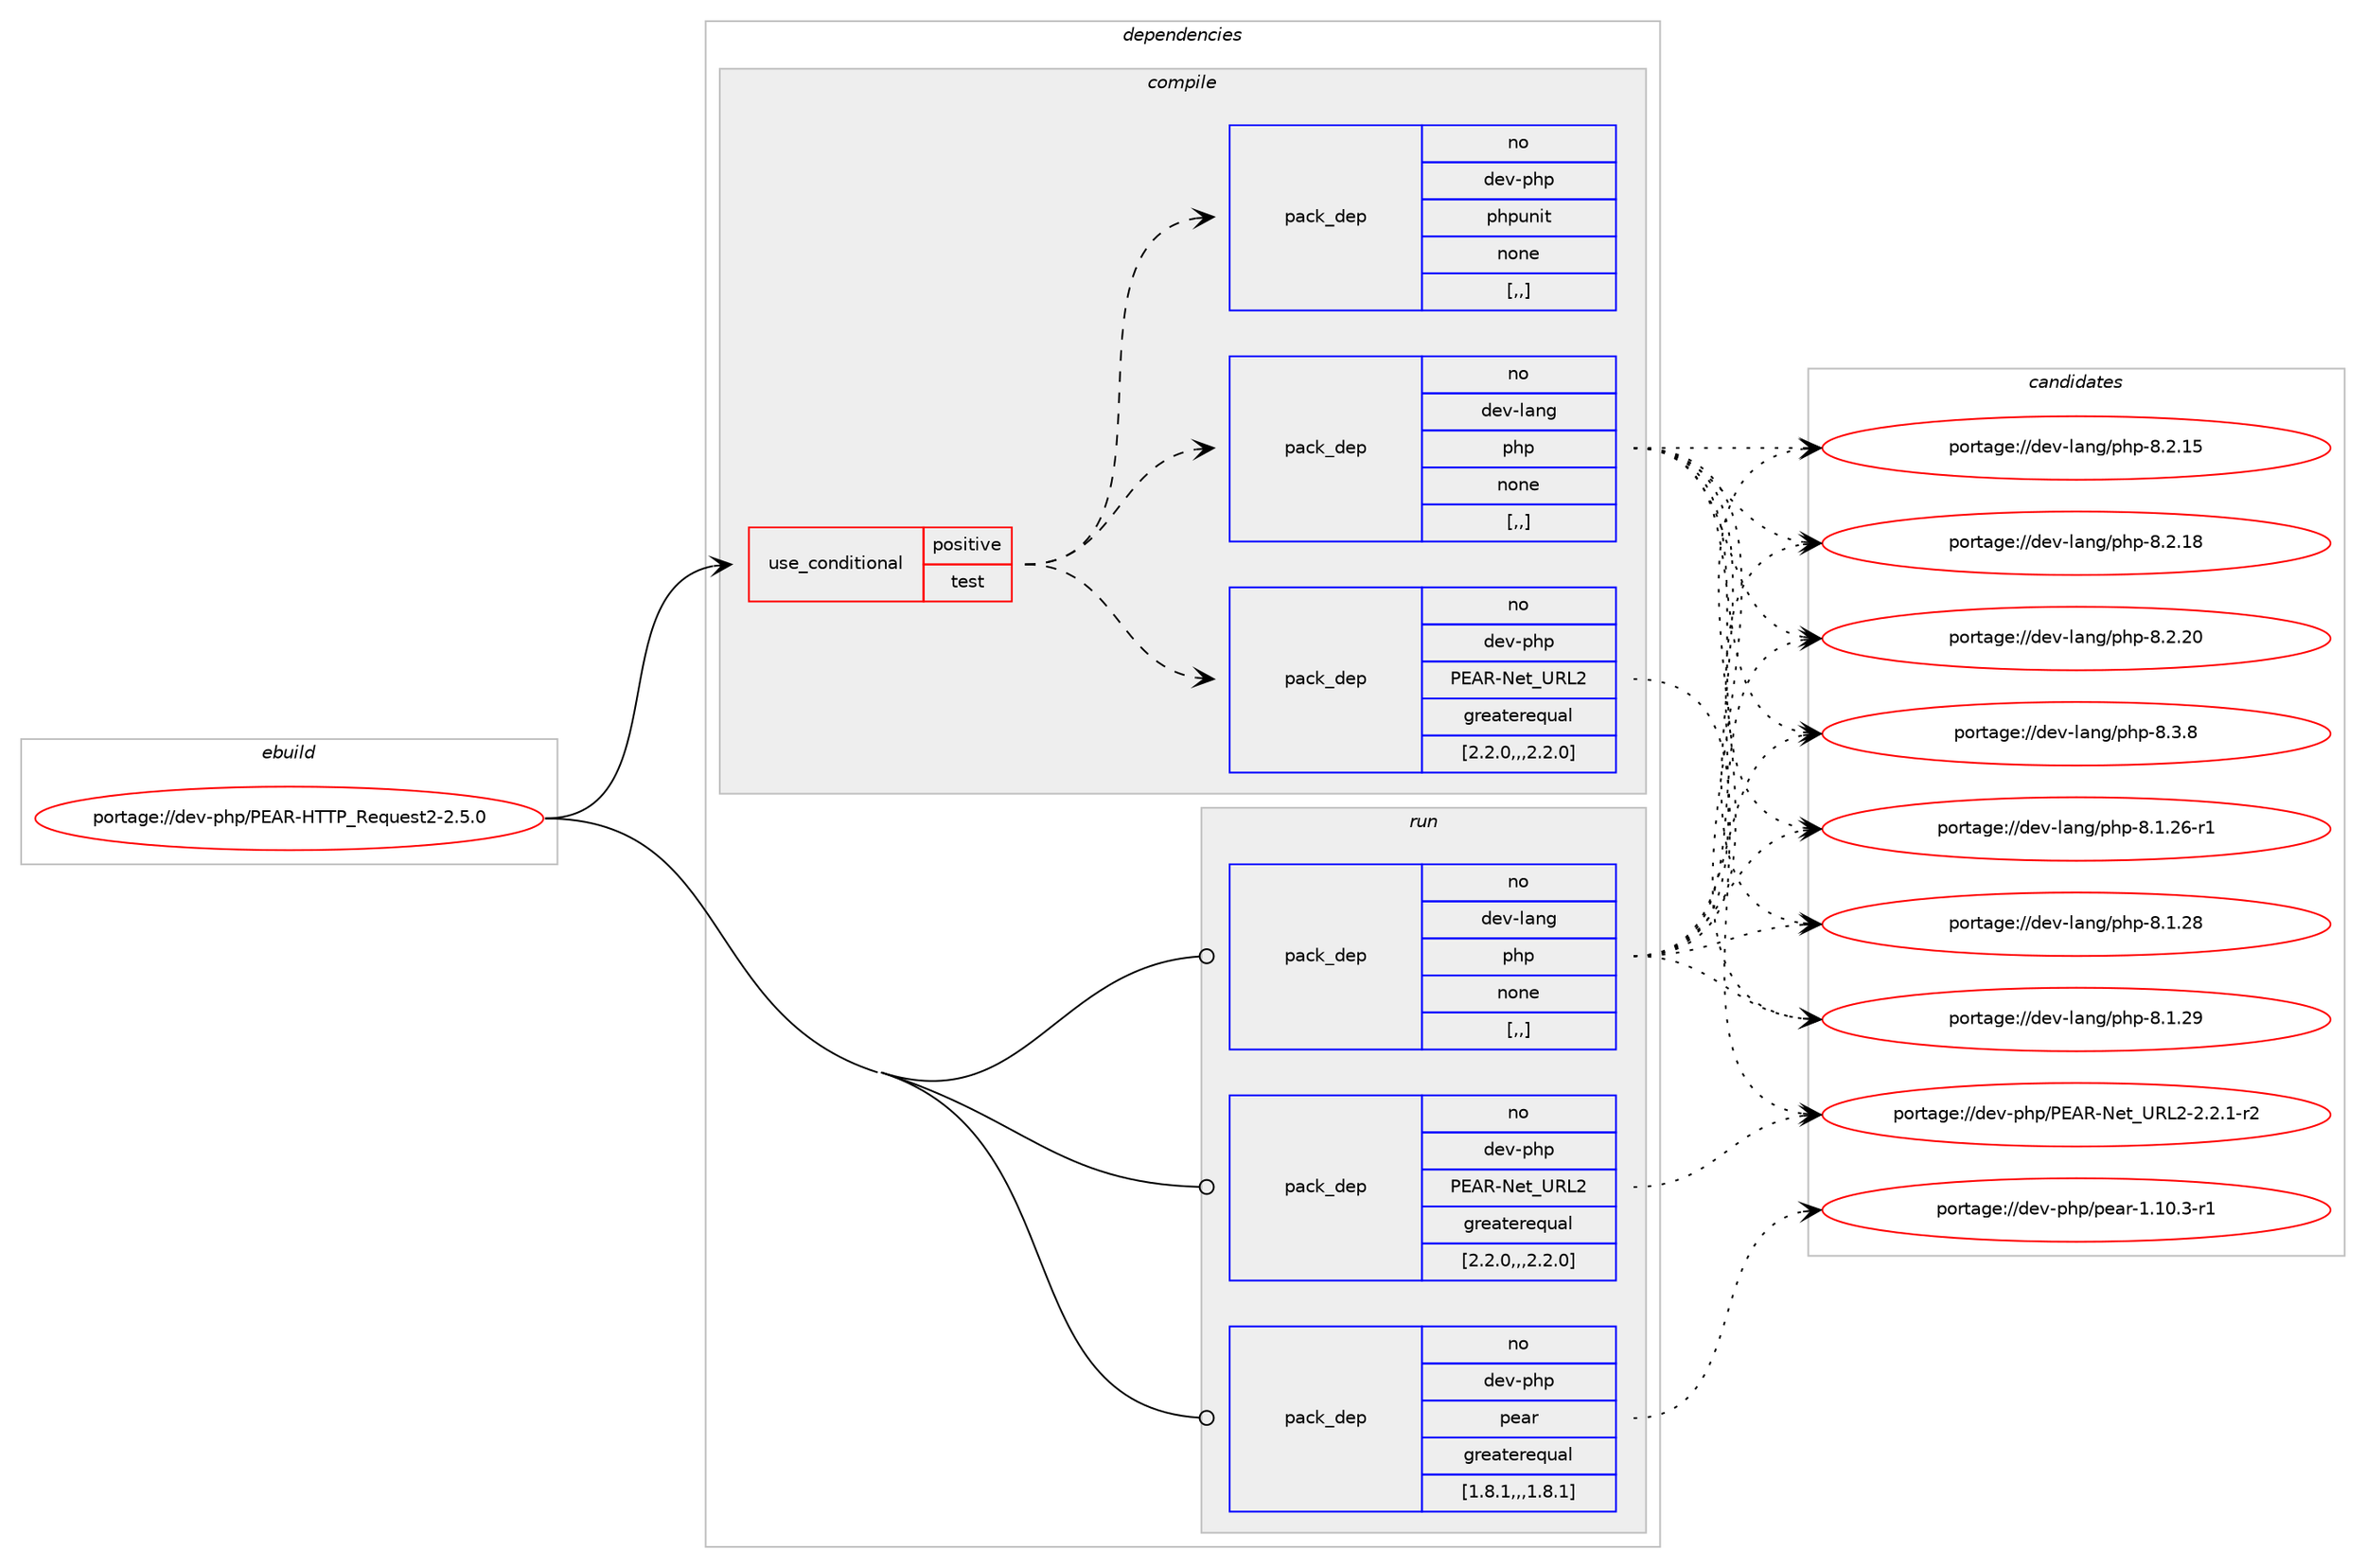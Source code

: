 digraph prolog {

# *************
# Graph options
# *************

newrank=true;
concentrate=true;
compound=true;
graph [rankdir=LR,fontname=Helvetica,fontsize=10,ranksep=1.5];#, ranksep=2.5, nodesep=0.2];
edge  [arrowhead=vee];
node  [fontname=Helvetica,fontsize=10];

# **********
# The ebuild
# **********

subgraph cluster_leftcol {
color=gray;
rank=same;
label=<<i>ebuild</i>>;
id [label="portage://dev-php/PEAR-HTTP_Request2-2.5.0", color=red, width=4, href="../dev-php/PEAR-HTTP_Request2-2.5.0.svg"];
}

# ****************
# The dependencies
# ****************

subgraph cluster_midcol {
color=gray;
label=<<i>dependencies</i>>;
subgraph cluster_compile {
fillcolor="#eeeeee";
style=filled;
label=<<i>compile</i>>;
subgraph cond29210 {
dependency136303 [label=<<TABLE BORDER="0" CELLBORDER="1" CELLSPACING="0" CELLPADDING="4"><TR><TD ROWSPAN="3" CELLPADDING="10">use_conditional</TD></TR><TR><TD>positive</TD></TR><TR><TD>test</TD></TR></TABLE>>, shape=none, color=red];
subgraph pack105893 {
dependency136304 [label=<<TABLE BORDER="0" CELLBORDER="1" CELLSPACING="0" CELLPADDING="4" WIDTH="220"><TR><TD ROWSPAN="6" CELLPADDING="30">pack_dep</TD></TR><TR><TD WIDTH="110">no</TD></TR><TR><TD>dev-lang</TD></TR><TR><TD>php</TD></TR><TR><TD>none</TD></TR><TR><TD>[,,]</TD></TR></TABLE>>, shape=none, color=blue];
}
dependency136303:e -> dependency136304:w [weight=20,style="dashed",arrowhead="vee"];
subgraph pack105894 {
dependency136305 [label=<<TABLE BORDER="0" CELLBORDER="1" CELLSPACING="0" CELLPADDING="4" WIDTH="220"><TR><TD ROWSPAN="6" CELLPADDING="30">pack_dep</TD></TR><TR><TD WIDTH="110">no</TD></TR><TR><TD>dev-php</TD></TR><TR><TD>PEAR-Net_URL2</TD></TR><TR><TD>greaterequal</TD></TR><TR><TD>[2.2.0,,,2.2.0]</TD></TR></TABLE>>, shape=none, color=blue];
}
dependency136303:e -> dependency136305:w [weight=20,style="dashed",arrowhead="vee"];
subgraph pack105895 {
dependency136306 [label=<<TABLE BORDER="0" CELLBORDER="1" CELLSPACING="0" CELLPADDING="4" WIDTH="220"><TR><TD ROWSPAN="6" CELLPADDING="30">pack_dep</TD></TR><TR><TD WIDTH="110">no</TD></TR><TR><TD>dev-php</TD></TR><TR><TD>phpunit</TD></TR><TR><TD>none</TD></TR><TR><TD>[,,]</TD></TR></TABLE>>, shape=none, color=blue];
}
dependency136303:e -> dependency136306:w [weight=20,style="dashed",arrowhead="vee"];
}
id:e -> dependency136303:w [weight=20,style="solid",arrowhead="vee"];
}
subgraph cluster_compileandrun {
fillcolor="#eeeeee";
style=filled;
label=<<i>compile and run</i>>;
}
subgraph cluster_run {
fillcolor="#eeeeee";
style=filled;
label=<<i>run</i>>;
subgraph pack105896 {
dependency136307 [label=<<TABLE BORDER="0" CELLBORDER="1" CELLSPACING="0" CELLPADDING="4" WIDTH="220"><TR><TD ROWSPAN="6" CELLPADDING="30">pack_dep</TD></TR><TR><TD WIDTH="110">no</TD></TR><TR><TD>dev-lang</TD></TR><TR><TD>php</TD></TR><TR><TD>none</TD></TR><TR><TD>[,,]</TD></TR></TABLE>>, shape=none, color=blue];
}
id:e -> dependency136307:w [weight=20,style="solid",arrowhead="odot"];
subgraph pack105897 {
dependency136308 [label=<<TABLE BORDER="0" CELLBORDER="1" CELLSPACING="0" CELLPADDING="4" WIDTH="220"><TR><TD ROWSPAN="6" CELLPADDING="30">pack_dep</TD></TR><TR><TD WIDTH="110">no</TD></TR><TR><TD>dev-php</TD></TR><TR><TD>PEAR-Net_URL2</TD></TR><TR><TD>greaterequal</TD></TR><TR><TD>[2.2.0,,,2.2.0]</TD></TR></TABLE>>, shape=none, color=blue];
}
id:e -> dependency136308:w [weight=20,style="solid",arrowhead="odot"];
subgraph pack105898 {
dependency136309 [label=<<TABLE BORDER="0" CELLBORDER="1" CELLSPACING="0" CELLPADDING="4" WIDTH="220"><TR><TD ROWSPAN="6" CELLPADDING="30">pack_dep</TD></TR><TR><TD WIDTH="110">no</TD></TR><TR><TD>dev-php</TD></TR><TR><TD>pear</TD></TR><TR><TD>greaterequal</TD></TR><TR><TD>[1.8.1,,,1.8.1]</TD></TR></TABLE>>, shape=none, color=blue];
}
id:e -> dependency136309:w [weight=20,style="solid",arrowhead="odot"];
}
}

# **************
# The candidates
# **************

subgraph cluster_choices {
rank=same;
color=gray;
label=<<i>candidates</i>>;

subgraph choice105893 {
color=black;
nodesep=1;
choice100101118451089711010347112104112455646494650544511449 [label="portage://dev-lang/php-8.1.26-r1", color=red, width=4,href="../dev-lang/php-8.1.26-r1.svg"];
choice10010111845108971101034711210411245564649465056 [label="portage://dev-lang/php-8.1.28", color=red, width=4,href="../dev-lang/php-8.1.28.svg"];
choice10010111845108971101034711210411245564649465057 [label="portage://dev-lang/php-8.1.29", color=red, width=4,href="../dev-lang/php-8.1.29.svg"];
choice10010111845108971101034711210411245564650464953 [label="portage://dev-lang/php-8.2.15", color=red, width=4,href="../dev-lang/php-8.2.15.svg"];
choice10010111845108971101034711210411245564650464956 [label="portage://dev-lang/php-8.2.18", color=red, width=4,href="../dev-lang/php-8.2.18.svg"];
choice10010111845108971101034711210411245564650465048 [label="portage://dev-lang/php-8.2.20", color=red, width=4,href="../dev-lang/php-8.2.20.svg"];
choice100101118451089711010347112104112455646514656 [label="portage://dev-lang/php-8.3.8", color=red, width=4,href="../dev-lang/php-8.3.8.svg"];
dependency136304:e -> choice100101118451089711010347112104112455646494650544511449:w [style=dotted,weight="100"];
dependency136304:e -> choice10010111845108971101034711210411245564649465056:w [style=dotted,weight="100"];
dependency136304:e -> choice10010111845108971101034711210411245564649465057:w [style=dotted,weight="100"];
dependency136304:e -> choice10010111845108971101034711210411245564650464953:w [style=dotted,weight="100"];
dependency136304:e -> choice10010111845108971101034711210411245564650464956:w [style=dotted,weight="100"];
dependency136304:e -> choice10010111845108971101034711210411245564650465048:w [style=dotted,weight="100"];
dependency136304:e -> choice100101118451089711010347112104112455646514656:w [style=dotted,weight="100"];
}
subgraph choice105894 {
color=black;
nodesep=1;
choice100101118451121041124780696582457810111695858276504550465046494511450 [label="portage://dev-php/PEAR-Net_URL2-2.2.1-r2", color=red, width=4,href="../dev-php/PEAR-Net_URL2-2.2.1-r2.svg"];
dependency136305:e -> choice100101118451121041124780696582457810111695858276504550465046494511450:w [style=dotted,weight="100"];
}
subgraph choice105895 {
color=black;
nodesep=1;
}
subgraph choice105896 {
color=black;
nodesep=1;
choice100101118451089711010347112104112455646494650544511449 [label="portage://dev-lang/php-8.1.26-r1", color=red, width=4,href="../dev-lang/php-8.1.26-r1.svg"];
choice10010111845108971101034711210411245564649465056 [label="portage://dev-lang/php-8.1.28", color=red, width=4,href="../dev-lang/php-8.1.28.svg"];
choice10010111845108971101034711210411245564649465057 [label="portage://dev-lang/php-8.1.29", color=red, width=4,href="../dev-lang/php-8.1.29.svg"];
choice10010111845108971101034711210411245564650464953 [label="portage://dev-lang/php-8.2.15", color=red, width=4,href="../dev-lang/php-8.2.15.svg"];
choice10010111845108971101034711210411245564650464956 [label="portage://dev-lang/php-8.2.18", color=red, width=4,href="../dev-lang/php-8.2.18.svg"];
choice10010111845108971101034711210411245564650465048 [label="portage://dev-lang/php-8.2.20", color=red, width=4,href="../dev-lang/php-8.2.20.svg"];
choice100101118451089711010347112104112455646514656 [label="portage://dev-lang/php-8.3.8", color=red, width=4,href="../dev-lang/php-8.3.8.svg"];
dependency136307:e -> choice100101118451089711010347112104112455646494650544511449:w [style=dotted,weight="100"];
dependency136307:e -> choice10010111845108971101034711210411245564649465056:w [style=dotted,weight="100"];
dependency136307:e -> choice10010111845108971101034711210411245564649465057:w [style=dotted,weight="100"];
dependency136307:e -> choice10010111845108971101034711210411245564650464953:w [style=dotted,weight="100"];
dependency136307:e -> choice10010111845108971101034711210411245564650464956:w [style=dotted,weight="100"];
dependency136307:e -> choice10010111845108971101034711210411245564650465048:w [style=dotted,weight="100"];
dependency136307:e -> choice100101118451089711010347112104112455646514656:w [style=dotted,weight="100"];
}
subgraph choice105897 {
color=black;
nodesep=1;
choice100101118451121041124780696582457810111695858276504550465046494511450 [label="portage://dev-php/PEAR-Net_URL2-2.2.1-r2", color=red, width=4,href="../dev-php/PEAR-Net_URL2-2.2.1-r2.svg"];
dependency136308:e -> choice100101118451121041124780696582457810111695858276504550465046494511450:w [style=dotted,weight="100"];
}
subgraph choice105898 {
color=black;
nodesep=1;
choice100101118451121041124711210197114454946494846514511449 [label="portage://dev-php/pear-1.10.3-r1", color=red, width=4,href="../dev-php/pear-1.10.3-r1.svg"];
dependency136309:e -> choice100101118451121041124711210197114454946494846514511449:w [style=dotted,weight="100"];
}
}

}
